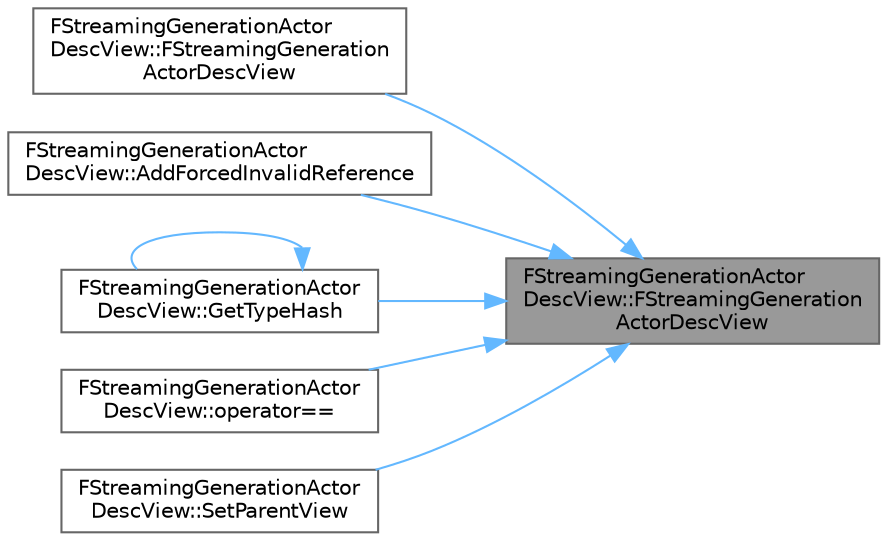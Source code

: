 digraph "FStreamingGenerationActorDescView::FStreamingGenerationActorDescView"
{
 // INTERACTIVE_SVG=YES
 // LATEX_PDF_SIZE
  bgcolor="transparent";
  edge [fontname=Helvetica,fontsize=10,labelfontname=Helvetica,labelfontsize=10];
  node [fontname=Helvetica,fontsize=10,shape=box,height=0.2,width=0.4];
  rankdir="RL";
  Node1 [id="Node000001",label="FStreamingGenerationActor\lDescView::FStreamingGeneration\lActorDescView",height=0.2,width=0.4,color="gray40", fillcolor="grey60", style="filled", fontcolor="black",tooltip=" "];
  Node1 -> Node2 [id="edge1_Node000001_Node000002",dir="back",color="steelblue1",style="solid",tooltip=" "];
  Node2 [id="Node000002",label="FStreamingGenerationActor\lDescView::FStreamingGeneration\lActorDescView",height=0.2,width=0.4,color="grey40", fillcolor="white", style="filled",URL="$d5/dcb/classFStreamingGenerationActorDescView.html#a9149048d06209228faacd9c174872ca4",tooltip=" "];
  Node1 -> Node3 [id="edge2_Node000001_Node000003",dir="back",color="steelblue1",style="solid",tooltip=" "];
  Node3 [id="Node000003",label="FStreamingGenerationActor\lDescView::AddForcedInvalidReference",height=0.2,width=0.4,color="grey40", fillcolor="white", style="filled",URL="$d5/dcb/classFStreamingGenerationActorDescView.html#a296f928a83c2cd805c2b7a20ba77caf9",tooltip=" "];
  Node1 -> Node4 [id="edge3_Node000001_Node000004",dir="back",color="steelblue1",style="solid",tooltip=" "];
  Node4 [id="Node000004",label="FStreamingGenerationActor\lDescView::GetTypeHash",height=0.2,width=0.4,color="grey40", fillcolor="white", style="filled",URL="$d5/dcb/classFStreamingGenerationActorDescView.html#a59b5d241166d95e297f09dfe7ae464f4",tooltip=" "];
  Node4 -> Node4 [id="edge4_Node000004_Node000004",dir="back",color="steelblue1",style="solid",tooltip=" "];
  Node1 -> Node5 [id="edge5_Node000001_Node000005",dir="back",color="steelblue1",style="solid",tooltip=" "];
  Node5 [id="Node000005",label="FStreamingGenerationActor\lDescView::operator==",height=0.2,width=0.4,color="grey40", fillcolor="white", style="filled",URL="$d5/dcb/classFStreamingGenerationActorDescView.html#aab28f77c674886f05057ba6afdde5c6b",tooltip=" "];
  Node1 -> Node6 [id="edge6_Node000001_Node000006",dir="back",color="steelblue1",style="solid",tooltip=" "];
  Node6 [id="Node000006",label="FStreamingGenerationActor\lDescView::SetParentView",height=0.2,width=0.4,color="grey40", fillcolor="white", style="filled",URL="$d5/dcb/classFStreamingGenerationActorDescView.html#a8777ed88a57f9d579111efb8c59b3e36",tooltip=" "];
}
